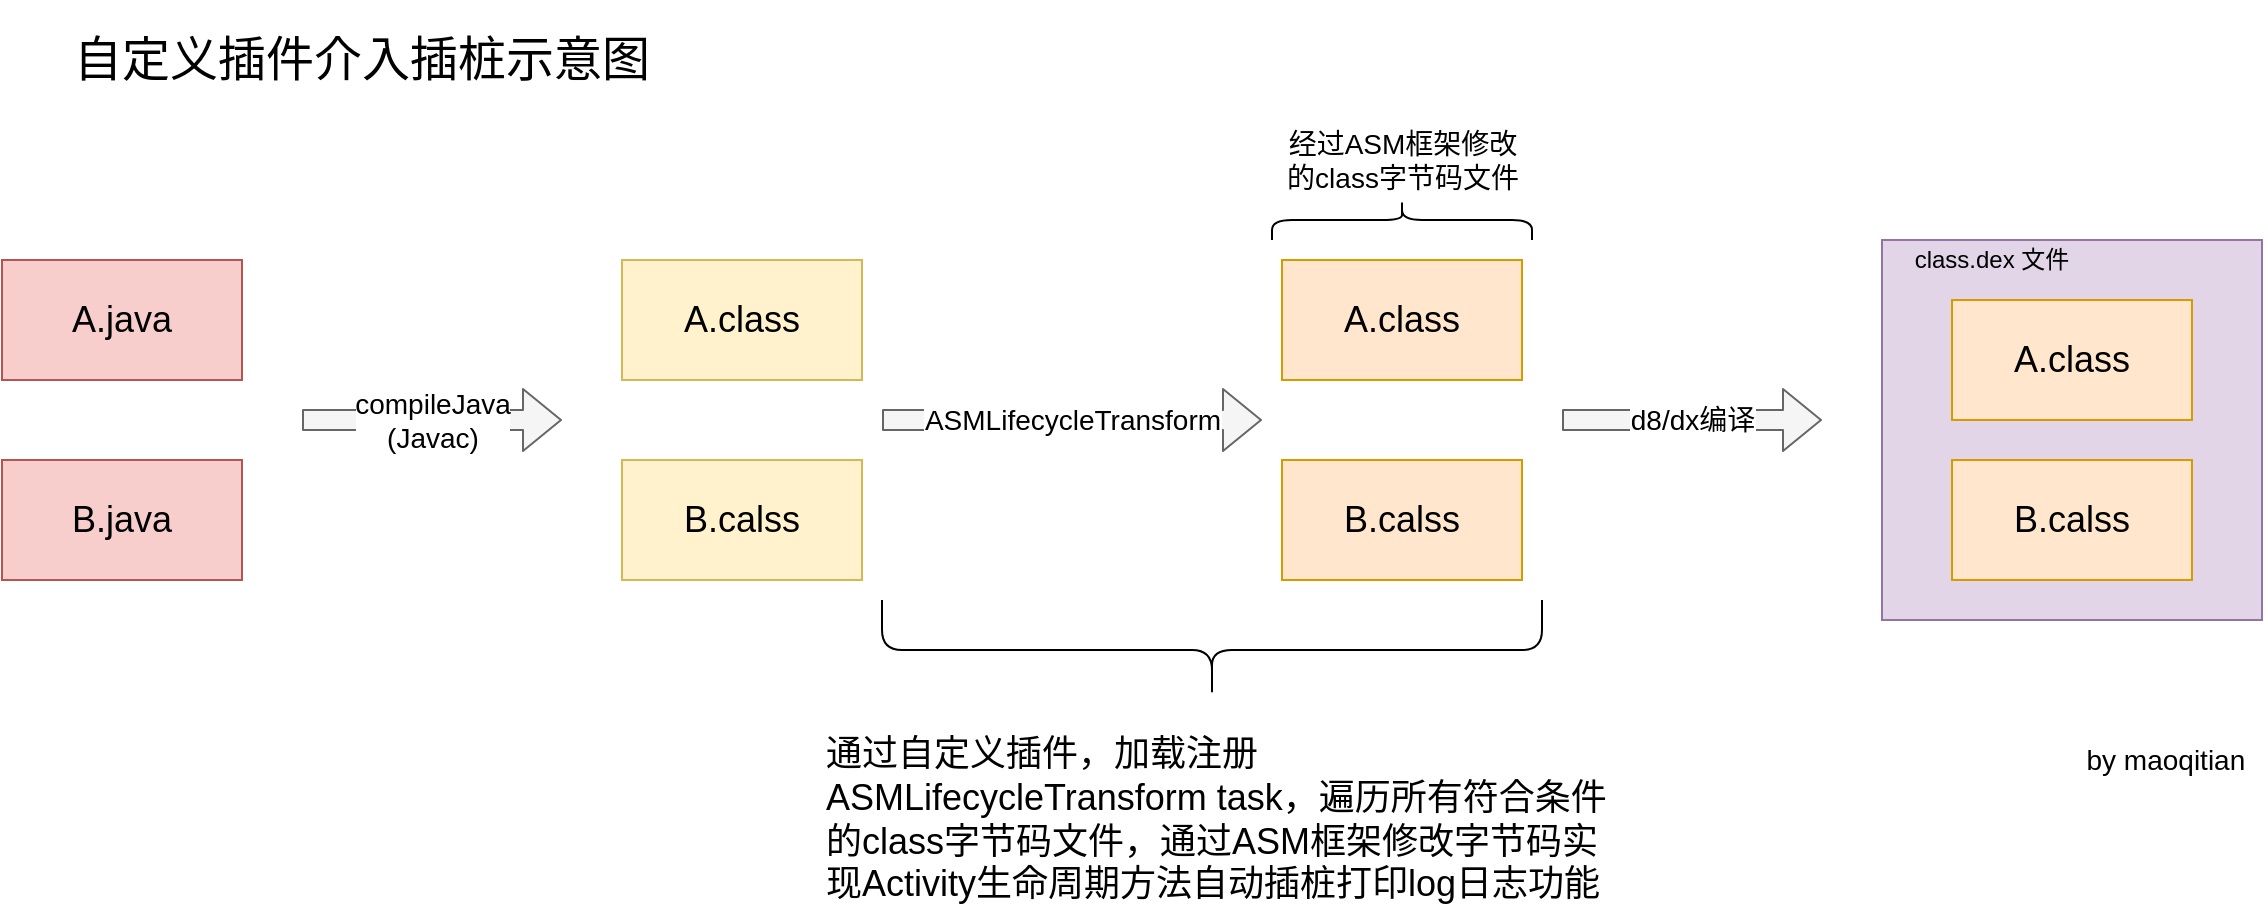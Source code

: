 <mxfile version="13.9.9" type="device"><diagram id="Nn0IEaRmdkWGu0X9d9T9" name="Page-1"><mxGraphModel dx="1186" dy="689" grid="1" gridSize="10" guides="1" tooltips="1" connect="1" arrows="1" fold="1" page="1" pageScale="1" pageWidth="827" pageHeight="1169" background="#ffffff" math="0" shadow="0"><root><mxCell id="0"/><mxCell id="1" parent="0"/><mxCell id="jpJW5giUkCRsSLD661OE-1" value="&lt;font style=&quot;font-size: 18px&quot;&gt;A.java&lt;/font&gt;" style="rounded=0;whiteSpace=wrap;html=1;fillColor=#f8cecc;strokeColor=#b85450;" vertex="1" parent="1"><mxGeometry x="30" y="150" width="120" height="60" as="geometry"/></mxCell><mxCell id="jpJW5giUkCRsSLD661OE-2" value="&lt;span&gt;&lt;font style=&quot;font-size: 18px&quot;&gt;B.java&lt;/font&gt;&lt;/span&gt;" style="rounded=0;whiteSpace=wrap;html=1;fillColor=#f8cecc;strokeColor=#b85450;" vertex="1" parent="1"><mxGeometry x="30" y="250" width="120" height="60" as="geometry"/></mxCell><mxCell id="jpJW5giUkCRsSLD661OE-3" value="&lt;font style=&quot;font-size: 14px&quot;&gt;compileJava&lt;br&gt;(Javac)&lt;/font&gt;" style="shape=flexArrow;endArrow=classic;html=1;fillColor=#f5f5f5;strokeColor=#666666;" edge="1" parent="1"><mxGeometry width="50" height="50" relative="1" as="geometry"><mxPoint x="180" y="230" as="sourcePoint"/><mxPoint x="310" y="230" as="targetPoint"/></mxGeometry></mxCell><mxCell id="jpJW5giUkCRsSLD661OE-5" value="&lt;font style=&quot;font-size: 18px&quot;&gt;A.class&lt;/font&gt;" style="rounded=0;whiteSpace=wrap;html=1;fillColor=#fff2cc;strokeColor=#d6b656;" vertex="1" parent="1"><mxGeometry x="340" y="150" width="120" height="60" as="geometry"/></mxCell><mxCell id="jpJW5giUkCRsSLD661OE-6" value="&lt;span&gt;&lt;font style=&quot;font-size: 18px&quot;&gt;B.calss&lt;/font&gt;&lt;/span&gt;" style="rounded=0;whiteSpace=wrap;html=1;fillColor=#fff2cc;strokeColor=#d6b656;" vertex="1" parent="1"><mxGeometry x="340" y="250" width="120" height="60" as="geometry"/></mxCell><mxCell id="jpJW5giUkCRsSLD661OE-7" value="&lt;span style=&quot;font-size: 14px&quot;&gt;ASMLifecycleTransform&lt;/span&gt;" style="shape=flexArrow;endArrow=classic;html=1;fillColor=#f5f5f5;strokeColor=#666666;" edge="1" parent="1"><mxGeometry width="50" height="50" relative="1" as="geometry"><mxPoint x="470" y="230" as="sourcePoint"/><mxPoint x="660" y="230" as="targetPoint"/></mxGeometry></mxCell><mxCell id="jpJW5giUkCRsSLD661OE-8" value="&lt;font style=&quot;font-size: 18px&quot;&gt;A.class&lt;/font&gt;" style="rounded=0;whiteSpace=wrap;html=1;fillColor=#ffe6cc;strokeColor=#d79b00;" vertex="1" parent="1"><mxGeometry x="670" y="150" width="120" height="60" as="geometry"/></mxCell><mxCell id="jpJW5giUkCRsSLD661OE-9" value="&lt;span&gt;&lt;font style=&quot;font-size: 18px&quot;&gt;B.calss&lt;/font&gt;&lt;/span&gt;" style="rounded=0;whiteSpace=wrap;html=1;fillColor=#ffe6cc;strokeColor=#d79b00;" vertex="1" parent="1"><mxGeometry x="670" y="250" width="120" height="60" as="geometry"/></mxCell><mxCell id="jpJW5giUkCRsSLD661OE-13" value="&lt;span style=&quot;font-size: 14px&quot;&gt;d8/dx编译&lt;/span&gt;" style="shape=flexArrow;endArrow=classic;html=1;fillColor=#f5f5f5;strokeColor=#666666;" edge="1" parent="1"><mxGeometry width="50" height="50" relative="1" as="geometry"><mxPoint x="810" y="230" as="sourcePoint"/><mxPoint x="940" y="230" as="targetPoint"/><Array as="points"/></mxGeometry></mxCell><mxCell id="jpJW5giUkCRsSLD661OE-14" value="" style="whiteSpace=wrap;html=1;aspect=fixed;fillColor=#e1d5e7;strokeColor=#9673a6;align=left;" vertex="1" parent="1"><mxGeometry x="970" y="140" width="190" height="190" as="geometry"/></mxCell><mxCell id="jpJW5giUkCRsSLD661OE-15" value="&lt;font style=&quot;font-size: 18px&quot;&gt;A.class&lt;/font&gt;" style="rounded=0;whiteSpace=wrap;html=1;fillColor=#ffe6cc;strokeColor=#d79b00;" vertex="1" parent="1"><mxGeometry x="1005" y="170" width="120" height="60" as="geometry"/></mxCell><mxCell id="jpJW5giUkCRsSLD661OE-16" value="&lt;span&gt;&lt;font style=&quot;font-size: 18px&quot;&gt;B.calss&lt;/font&gt;&lt;/span&gt;" style="rounded=0;whiteSpace=wrap;html=1;fillColor=#ffe6cc;strokeColor=#d79b00;" vertex="1" parent="1"><mxGeometry x="1005" y="250" width="120" height="60" as="geometry"/></mxCell><mxCell id="jpJW5giUkCRsSLD661OE-17" value="class.dex 文件" style="text;html=1;strokeColor=none;fillColor=none;align=center;verticalAlign=middle;whiteSpace=wrap;rounded=0;" vertex="1" parent="1"><mxGeometry x="980" y="140" width="90" height="20" as="geometry"/></mxCell><mxCell id="jpJW5giUkCRsSLD661OE-18" value="" style="shape=curlyBracket;whiteSpace=wrap;html=1;rounded=1;size=0.5;direction=north;" vertex="1" parent="1"><mxGeometry x="470" y="320" width="330" height="50" as="geometry"/></mxCell><mxCell id="jpJW5giUkCRsSLD661OE-19" value="&lt;font style=&quot;font-size: 18px&quot;&gt;通过自定义插件，加载注册&lt;span style=&quot;background-color: rgb(255 , 255 , 255)&quot;&gt;ASMLifecycleTransform task，遍历所有符合条件的class字节码文件，通过ASM框架修改字节码实现Activity生命周期方法自动插桩打印log日志功能&lt;/span&gt;&lt;/font&gt;" style="text;html=1;strokeColor=none;fillColor=none;align=left;verticalAlign=middle;whiteSpace=wrap;rounded=0;" vertex="1" parent="1"><mxGeometry x="440" y="380" width="400" height="100" as="geometry"/></mxCell><mxCell id="jpJW5giUkCRsSLD661OE-21" value="" style="shape=curlyBracket;whiteSpace=wrap;html=1;rounded=1;rotation=0;direction=south;" vertex="1" parent="1"><mxGeometry x="665" y="120" width="130" height="20" as="geometry"/></mxCell><mxCell id="jpJW5giUkCRsSLD661OE-22" value="&lt;font style=&quot;font-size: 14px&quot;&gt;经过ASM框架修改的class字节码文件&lt;/font&gt;" style="text;html=1;strokeColor=none;fillColor=none;align=center;verticalAlign=middle;whiteSpace=wrap;rounded=0;" vertex="1" parent="1"><mxGeometry x="667.5" y="90" width="125" height="20" as="geometry"/></mxCell><mxCell id="jpJW5giUkCRsSLD661OE-23" value="&lt;font style=&quot;font-size: 14px&quot;&gt;&amp;nbsp;by maoqitian&lt;/font&gt;" style="text;html=1;strokeColor=none;fillColor=none;align=center;verticalAlign=middle;whiteSpace=wrap;rounded=0;" vertex="1" parent="1"><mxGeometry x="1060" y="390" width="100" height="20" as="geometry"/></mxCell><mxCell id="jpJW5giUkCRsSLD661OE-24" value="&lt;font style=&quot;font-size: 24px&quot;&gt;自定义插件介入插桩示意图&lt;/font&gt;" style="text;html=1;strokeColor=none;fillColor=none;align=center;verticalAlign=middle;whiteSpace=wrap;rounded=0;" vertex="1" parent="1"><mxGeometry x="30" y="20" width="360" height="60" as="geometry"/></mxCell></root></mxGraphModel></diagram></mxfile>